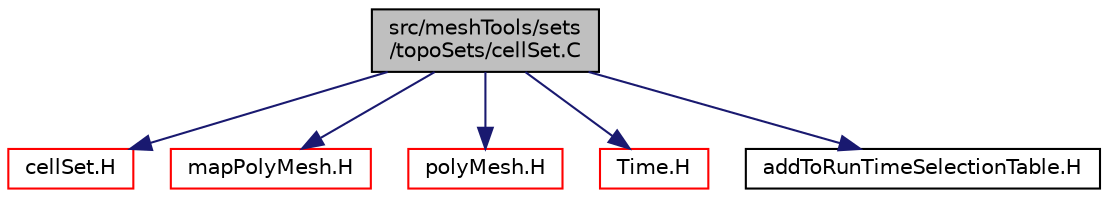 digraph "src/meshTools/sets/topoSets/cellSet.C"
{
  bgcolor="transparent";
  edge [fontname="Helvetica",fontsize="10",labelfontname="Helvetica",labelfontsize="10"];
  node [fontname="Helvetica",fontsize="10",shape=record];
  Node0 [label="src/meshTools/sets\l/topoSets/cellSet.C",height=0.2,width=0.4,color="black", fillcolor="grey75", style="filled", fontcolor="black"];
  Node0 -> Node1 [color="midnightblue",fontsize="10",style="solid",fontname="Helvetica"];
  Node1 [label="cellSet.H",height=0.2,width=0.4,color="red",URL="$a08810.html"];
  Node0 -> Node136 [color="midnightblue",fontsize="10",style="solid",fontname="Helvetica"];
  Node136 [label="mapPolyMesh.H",height=0.2,width=0.4,color="red",URL="$a12365.html"];
  Node0 -> Node148 [color="midnightblue",fontsize="10",style="solid",fontname="Helvetica"];
  Node148 [label="polyMesh.H",height=0.2,width=0.4,color="red",URL="$a12398.html"];
  Node0 -> Node240 [color="midnightblue",fontsize="10",style="solid",fontname="Helvetica"];
  Node240 [label="Time.H",height=0.2,width=0.4,color="red",URL="$a10025.html"];
  Node0 -> Node279 [color="midnightblue",fontsize="10",style="solid",fontname="Helvetica"];
  Node279 [label="addToRunTimeSelectionTable.H",height=0.2,width=0.4,color="black",URL="$a09989.html",tooltip="Macros for easy insertion into run-time selection tables. "];
}
